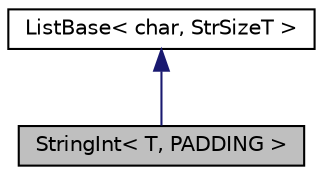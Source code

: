 digraph "StringInt&lt; T, PADDING &gt;"
{
  edge [fontname="Helvetica",fontsize="10",labelfontname="Helvetica",labelfontsize="10"];
  node [fontname="Helvetica",fontsize="10",shape=record];
  Node0 [label="StringInt\< T, PADDING \>",height=0.2,width=0.4,color="black", fillcolor="grey75", style="filled", fontcolor="black"];
  Node1 -> Node0 [dir="back",color="midnightblue",fontsize="10",style="solid",fontname="Helvetica"];
  Node1 [label="ListBase\< char, StrSizeT \>",height=0.2,width=0.4,color="black", fillcolor="white", style="filled",URL="$structevo_1_1_list_base.html"];
}
